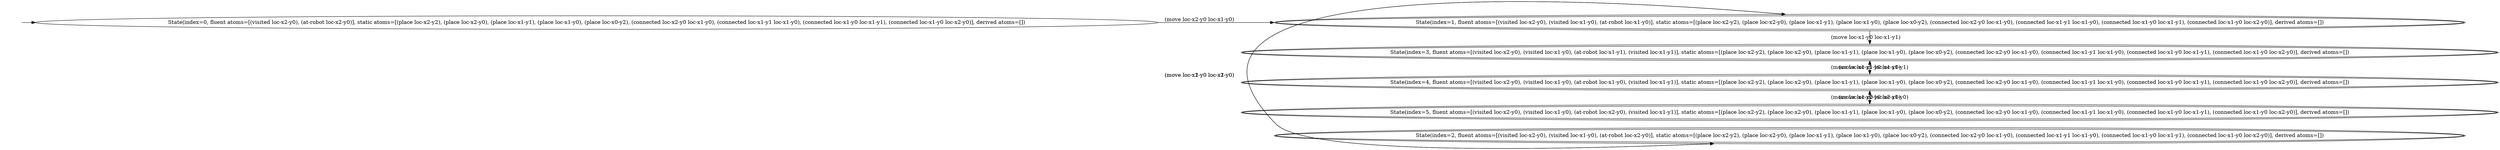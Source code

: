 digraph {
rankdir="LR"
s0[label="State(index=0, fluent atoms=[(visited loc-x2-y0), (at-robot loc-x2-y0)], static atoms=[(place loc-x2-y2), (place loc-x2-y0), (place loc-x1-y1), (place loc-x1-y0), (place loc-x0-y2), (connected loc-x2-y0 loc-x1-y0), (connected loc-x1-y1 loc-x1-y0), (connected loc-x1-y0 loc-x1-y1), (connected loc-x1-y0 loc-x2-y0)], derived atoms=[])"]
s1[peripheries=2,label="State(index=1, fluent atoms=[(visited loc-x2-y0), (visited loc-x1-y0), (at-robot loc-x1-y0)], static atoms=[(place loc-x2-y2), (place loc-x2-y0), (place loc-x1-y1), (place loc-x1-y0), (place loc-x0-y2), (connected loc-x2-y0 loc-x1-y0), (connected loc-x1-y1 loc-x1-y0), (connected loc-x1-y0 loc-x1-y1), (connected loc-x1-y0 loc-x2-y0)], derived atoms=[])"]
s2[peripheries=2,label="State(index=2, fluent atoms=[(visited loc-x2-y0), (visited loc-x1-y0), (at-robot loc-x2-y0)], static atoms=[(place loc-x2-y2), (place loc-x2-y0), (place loc-x1-y1), (place loc-x1-y0), (place loc-x0-y2), (connected loc-x2-y0 loc-x1-y0), (connected loc-x1-y1 loc-x1-y0), (connected loc-x1-y0 loc-x1-y1), (connected loc-x1-y0 loc-x2-y0)], derived atoms=[])"]
s3[peripheries=2,label="State(index=3, fluent atoms=[(visited loc-x2-y0), (visited loc-x1-y0), (at-robot loc-x1-y1), (visited loc-x1-y1)], static atoms=[(place loc-x2-y2), (place loc-x2-y0), (place loc-x1-y1), (place loc-x1-y0), (place loc-x0-y2), (connected loc-x2-y0 loc-x1-y0), (connected loc-x1-y1 loc-x1-y0), (connected loc-x1-y0 loc-x1-y1), (connected loc-x1-y0 loc-x2-y0)], derived atoms=[])"]
s4[peripheries=2,label="State(index=4, fluent atoms=[(visited loc-x2-y0), (visited loc-x1-y0), (at-robot loc-x1-y0), (visited loc-x1-y1)], static atoms=[(place loc-x2-y2), (place loc-x2-y0), (place loc-x1-y1), (place loc-x1-y0), (place loc-x0-y2), (connected loc-x2-y0 loc-x1-y0), (connected loc-x1-y1 loc-x1-y0), (connected loc-x1-y0 loc-x1-y1), (connected loc-x1-y0 loc-x2-y0)], derived atoms=[])"]
s5[peripheries=2,label="State(index=5, fluent atoms=[(visited loc-x2-y0), (visited loc-x1-y0), (at-robot loc-x2-y0), (visited loc-x1-y1)], static atoms=[(place loc-x2-y2), (place loc-x2-y0), (place loc-x1-y1), (place loc-x1-y0), (place loc-x0-y2), (connected loc-x2-y0 loc-x1-y0), (connected loc-x1-y1 loc-x1-y0), (connected loc-x1-y0 loc-x1-y1), (connected loc-x1-y0 loc-x2-y0)], derived atoms=[])"]
Dangling [ label = "", style = invis ]
{ rank = same; Dangling }
Dangling -> s0
{ rank = same; s0}
{ rank = same; s1,s2,s3,s4,s5}
s0->s1 [label="(move loc-x2-y0 loc-x1-y0)"]
s1->s2 [label="(move loc-x1-y0 loc-x2-y0)"]
s1->s3 [label="(move loc-x1-y0 loc-x1-y1)"]
s3->s4 [label="(move loc-x1-y1 loc-x1-y0)"]
s4->s5 [label="(move loc-x1-y0 loc-x2-y0)"]
s4->s3 [label="(move loc-x1-y0 loc-x1-y1)"]
s5->s4 [label="(move loc-x2-y0 loc-x1-y0)"]
s2->s1 [label="(move loc-x2-y0 loc-x1-y0)"]
}
